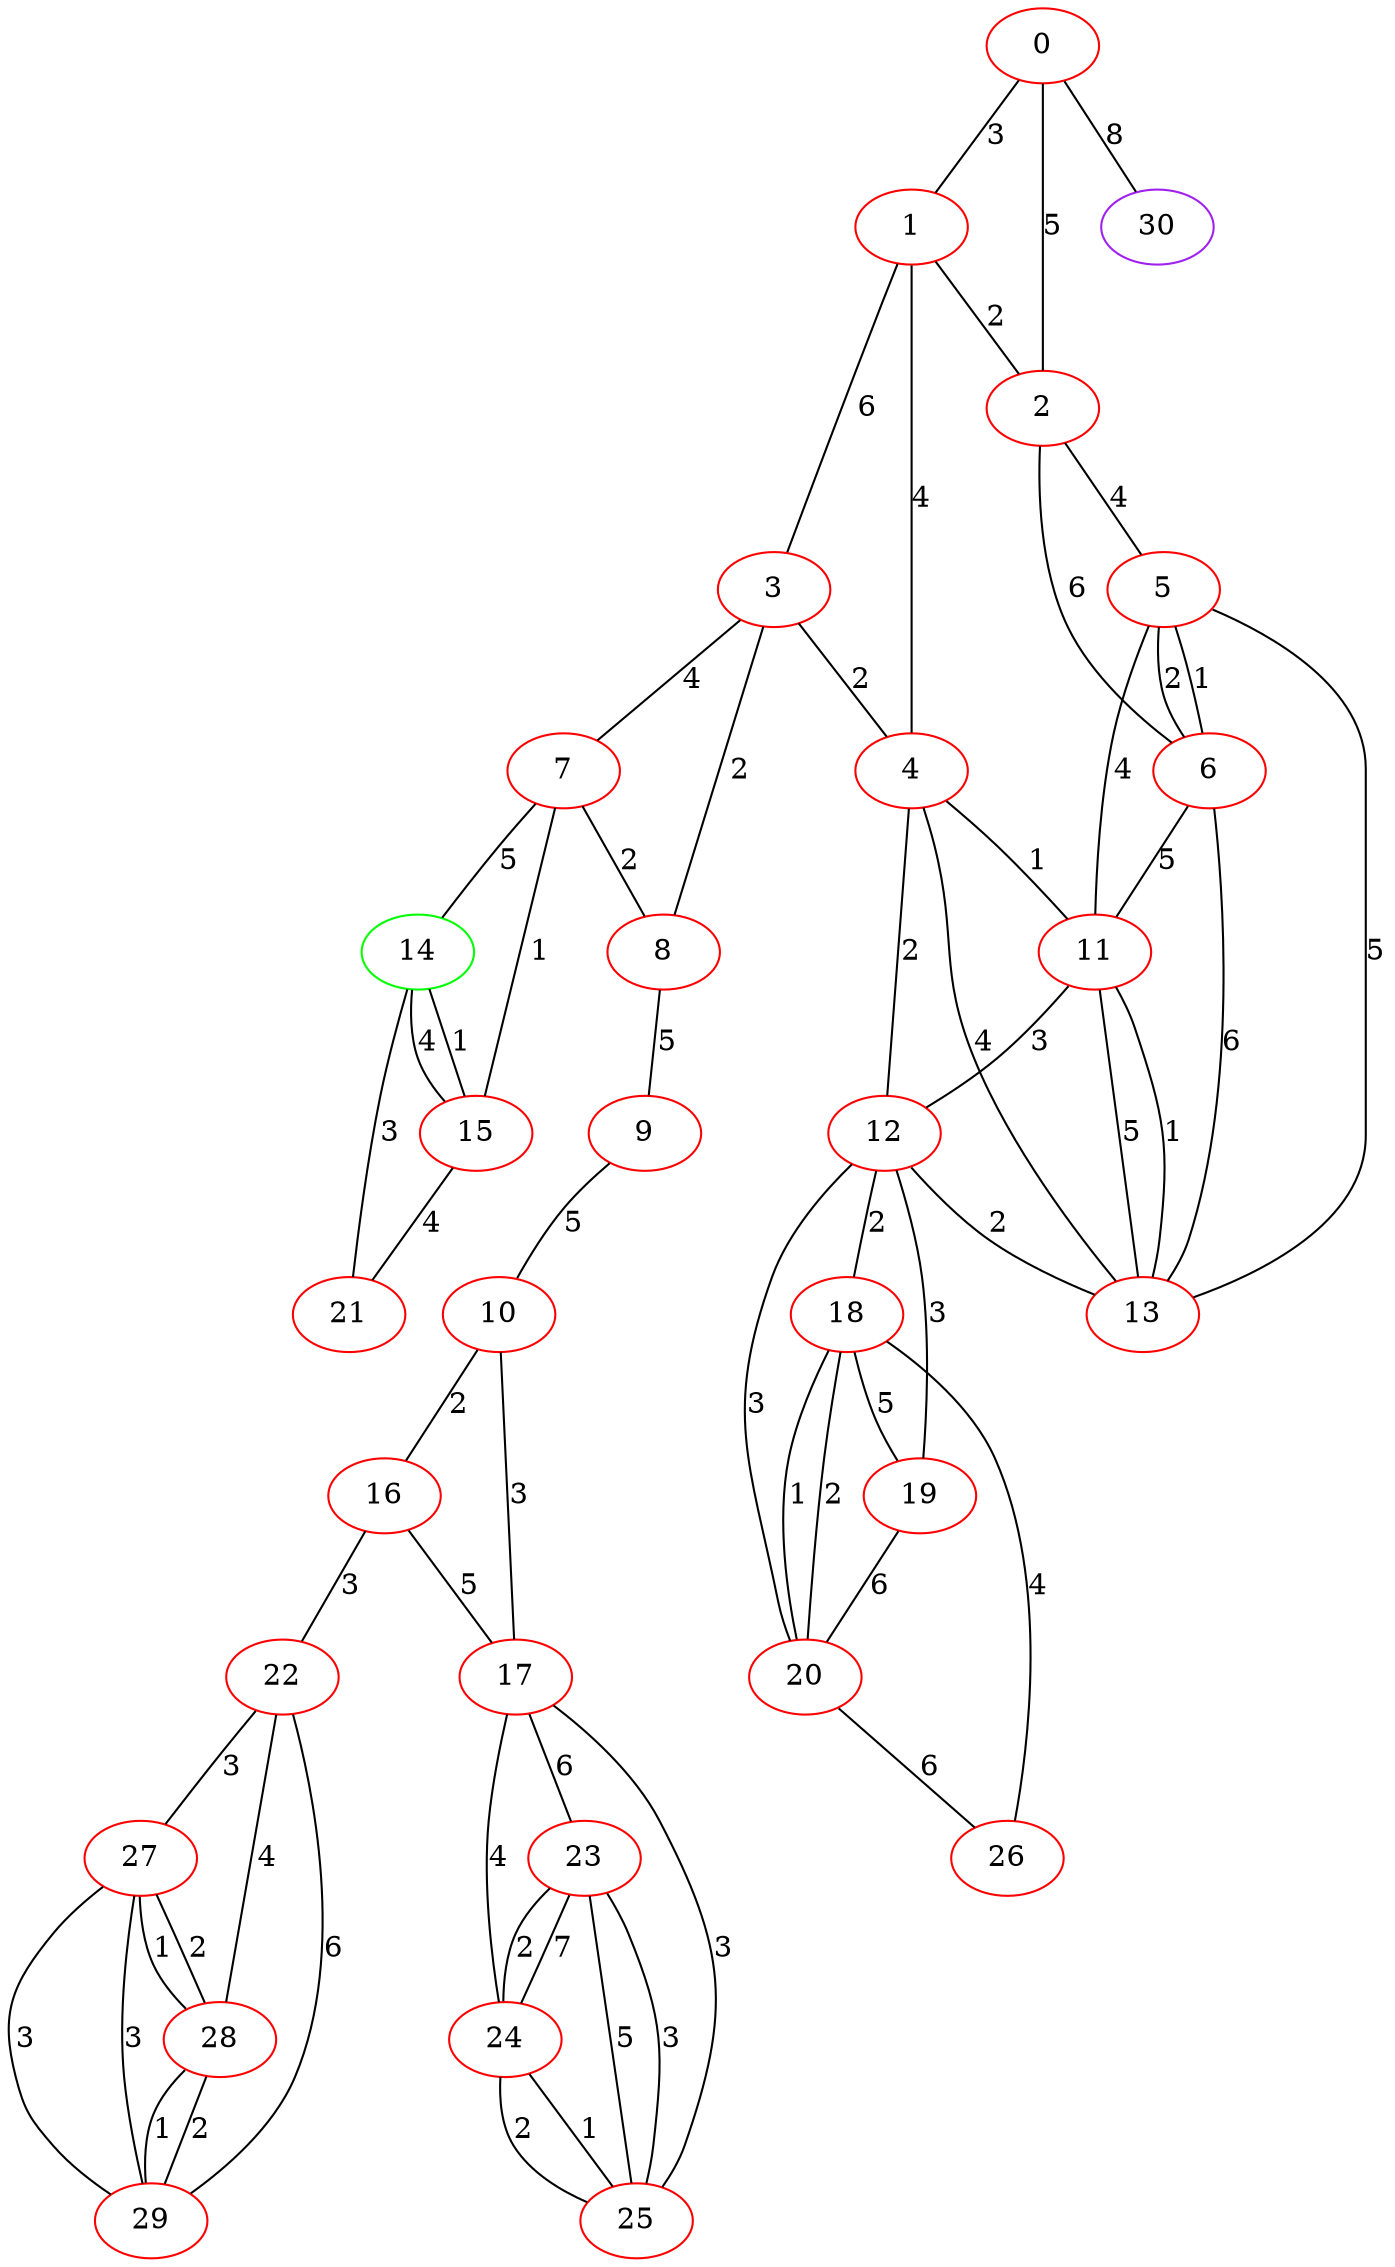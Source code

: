 graph "" {
0 [color=red, weight=1];
1 [color=red, weight=1];
2 [color=red, weight=1];
3 [color=red, weight=1];
4 [color=red, weight=1];
5 [color=red, weight=1];
6 [color=red, weight=1];
7 [color=red, weight=1];
8 [color=red, weight=1];
9 [color=red, weight=1];
10 [color=red, weight=1];
11 [color=red, weight=1];
12 [color=red, weight=1];
13 [color=red, weight=1];
14 [color=green, weight=2];
15 [color=red, weight=1];
16 [color=red, weight=1];
17 [color=red, weight=1];
18 [color=red, weight=1];
19 [color=red, weight=1];
20 [color=red, weight=1];
21 [color=red, weight=1];
22 [color=red, weight=1];
23 [color=red, weight=1];
24 [color=red, weight=1];
25 [color=red, weight=1];
26 [color=red, weight=1];
27 [color=red, weight=1];
28 [color=red, weight=1];
29 [color=red, weight=1];
30 [color=purple, weight=4];
0 -- 1  [key=0, label=3];
0 -- 2  [key=0, label=5];
0 -- 30  [key=0, label=8];
1 -- 2  [key=0, label=2];
1 -- 3  [key=0, label=6];
1 -- 4  [key=0, label=4];
2 -- 5  [key=0, label=4];
2 -- 6  [key=0, label=6];
3 -- 8  [key=0, label=2];
3 -- 4  [key=0, label=2];
3 -- 7  [key=0, label=4];
4 -- 11  [key=0, label=1];
4 -- 12  [key=0, label=2];
4 -- 13  [key=0, label=4];
5 -- 11  [key=0, label=4];
5 -- 13  [key=0, label=5];
5 -- 6  [key=0, label=1];
5 -- 6  [key=1, label=2];
6 -- 11  [key=0, label=5];
6 -- 13  [key=0, label=6];
7 -- 8  [key=0, label=2];
7 -- 14  [key=0, label=5];
7 -- 15  [key=0, label=1];
8 -- 9  [key=0, label=5];
9 -- 10  [key=0, label=5];
10 -- 16  [key=0, label=2];
10 -- 17  [key=0, label=3];
11 -- 12  [key=0, label=3];
11 -- 13  [key=0, label=5];
11 -- 13  [key=1, label=1];
12 -- 13  [key=0, label=2];
12 -- 18  [key=0, label=2];
12 -- 19  [key=0, label=3];
12 -- 20  [key=0, label=3];
14 -- 21  [key=0, label=3];
14 -- 15  [key=0, label=1];
14 -- 15  [key=1, label=4];
15 -- 21  [key=0, label=4];
16 -- 17  [key=0, label=5];
16 -- 22  [key=0, label=3];
17 -- 24  [key=0, label=4];
17 -- 25  [key=0, label=3];
17 -- 23  [key=0, label=6];
18 -- 26  [key=0, label=4];
18 -- 19  [key=0, label=5];
18 -- 20  [key=0, label=2];
18 -- 20  [key=1, label=1];
19 -- 20  [key=0, label=6];
20 -- 26  [key=0, label=6];
22 -- 27  [key=0, label=3];
22 -- 28  [key=0, label=4];
22 -- 29  [key=0, label=6];
23 -- 24  [key=0, label=7];
23 -- 24  [key=1, label=2];
23 -- 25  [key=0, label=5];
23 -- 25  [key=1, label=3];
24 -- 25  [key=0, label=2];
24 -- 25  [key=1, label=1];
27 -- 28  [key=0, label=1];
27 -- 28  [key=1, label=2];
27 -- 29  [key=0, label=3];
27 -- 29  [key=1, label=3];
28 -- 29  [key=0, label=2];
28 -- 29  [key=1, label=1];
}
